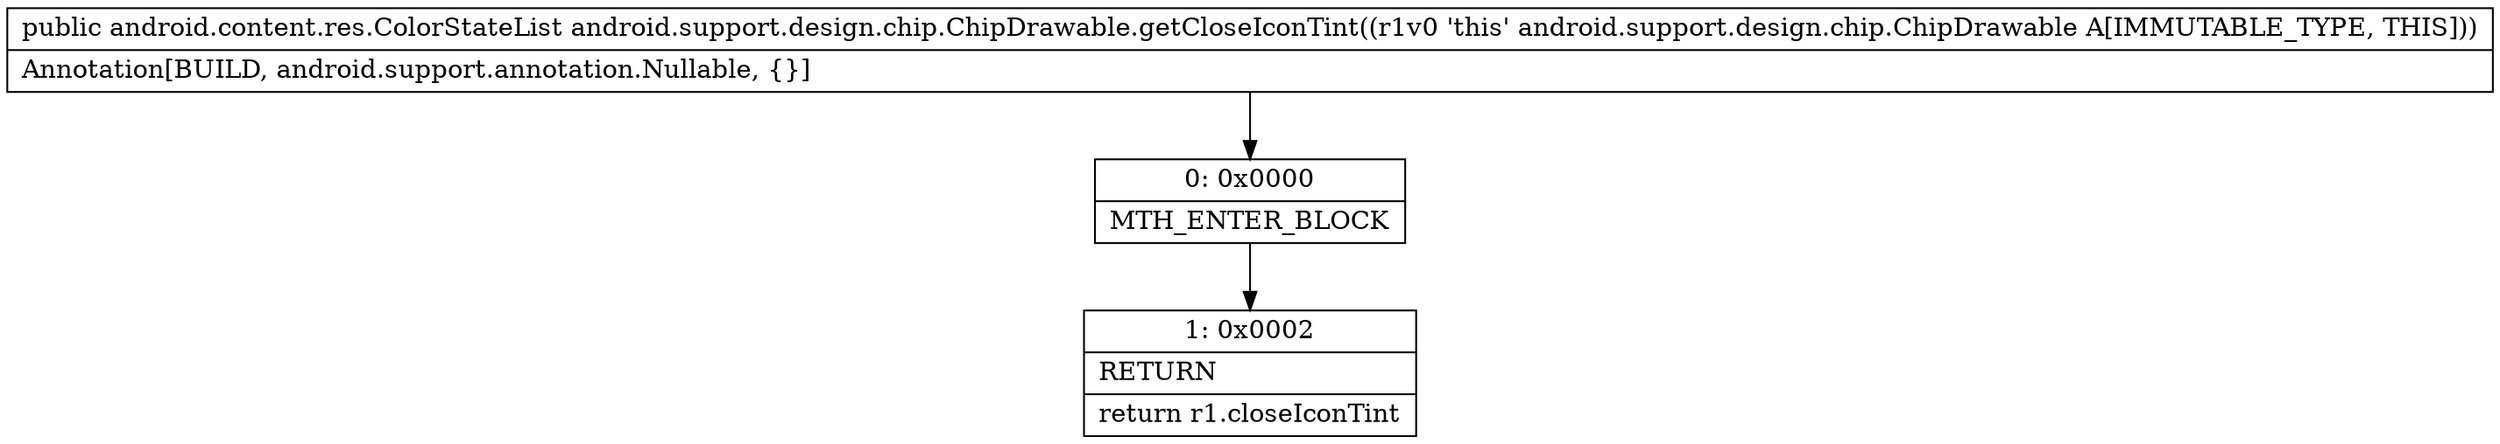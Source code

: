 digraph "CFG forandroid.support.design.chip.ChipDrawable.getCloseIconTint()Landroid\/content\/res\/ColorStateList;" {
Node_0 [shape=record,label="{0\:\ 0x0000|MTH_ENTER_BLOCK\l}"];
Node_1 [shape=record,label="{1\:\ 0x0002|RETURN\l|return r1.closeIconTint\l}"];
MethodNode[shape=record,label="{public android.content.res.ColorStateList android.support.design.chip.ChipDrawable.getCloseIconTint((r1v0 'this' android.support.design.chip.ChipDrawable A[IMMUTABLE_TYPE, THIS]))  | Annotation[BUILD, android.support.annotation.Nullable, \{\}]\l}"];
MethodNode -> Node_0;
Node_0 -> Node_1;
}


